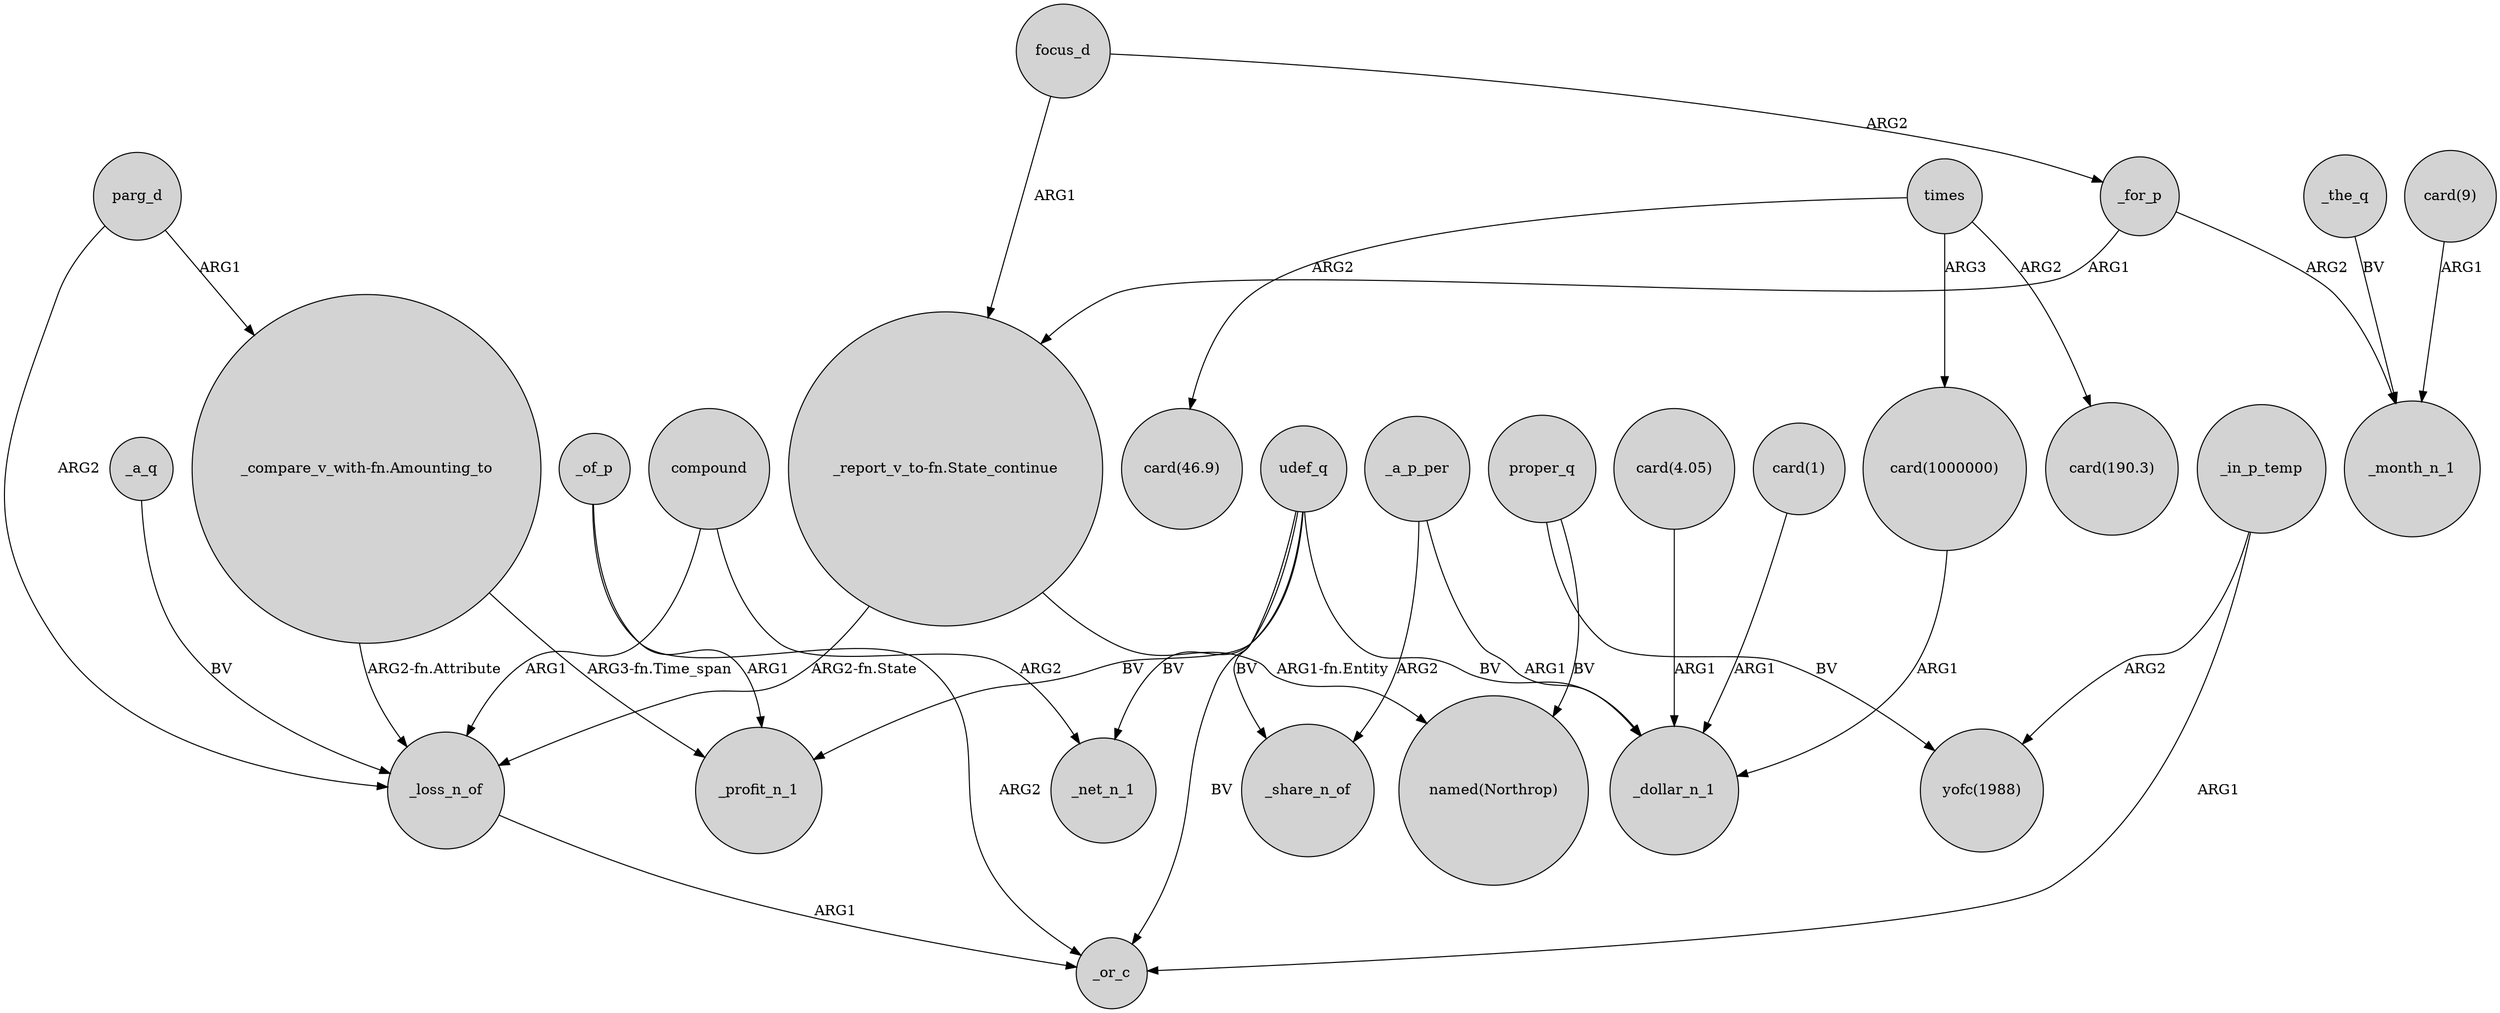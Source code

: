 digraph {
	node [shape=circle style=filled]
	_a_q -> _loss_n_of [label=BV]
	parg_d -> _loss_n_of [label=ARG2]
	compound -> _net_n_1 [label=ARG2]
	_the_q -> _month_n_1 [label=BV]
	times -> "card(1000000)" [label=ARG3]
	proper_q -> "named(Northrop)" [label=BV]
	udef_q -> _profit_n_1 [label=BV]
	_for_p -> "_report_v_to-fn.State_continue" [label=ARG1]
	udef_q -> _or_c [label=BV]
	compound -> _loss_n_of [label=ARG1]
	times -> "card(46.9)" [label=ARG2]
	"card(1)" -> _dollar_n_1 [label=ARG1]
	_a_p_per -> _share_n_of [label=ARG2]
	_of_p -> _profit_n_1 [label=ARG1]
	udef_q -> _share_n_of [label=BV]
	udef_q -> _net_n_1 [label=BV]
	"_compare_v_with-fn.Amounting_to" -> _profit_n_1 [label="ARG3-fn.Time_span"]
	_in_p_temp -> _or_c [label=ARG1]
	"_report_v_to-fn.State_continue" -> _loss_n_of [label="ARG2-fn.State"]
	udef_q -> _dollar_n_1 [label=BV]
	"card(1000000)" -> _dollar_n_1 [label=ARG1]
	focus_d -> "_report_v_to-fn.State_continue" [label=ARG1]
	proper_q -> "yofc(1988)" [label=BV]
	_a_p_per -> _dollar_n_1 [label=ARG1]
	_loss_n_of -> _or_c [label=ARG1]
	"_report_v_to-fn.State_continue" -> "named(Northrop)" [label="ARG1-fn.Entity"]
	_of_p -> _or_c [label=ARG2]
	"card(9)" -> _month_n_1 [label=ARG1]
	focus_d -> _for_p [label=ARG2]
	"card(4.05)" -> _dollar_n_1 [label=ARG1]
	parg_d -> "_compare_v_with-fn.Amounting_to" [label=ARG1]
	"_compare_v_with-fn.Amounting_to" -> _loss_n_of [label="ARG2-fn.Attribute"]
	_for_p -> _month_n_1 [label=ARG2]
	times -> "card(190.3)" [label=ARG2]
	_in_p_temp -> "yofc(1988)" [label=ARG2]
}
